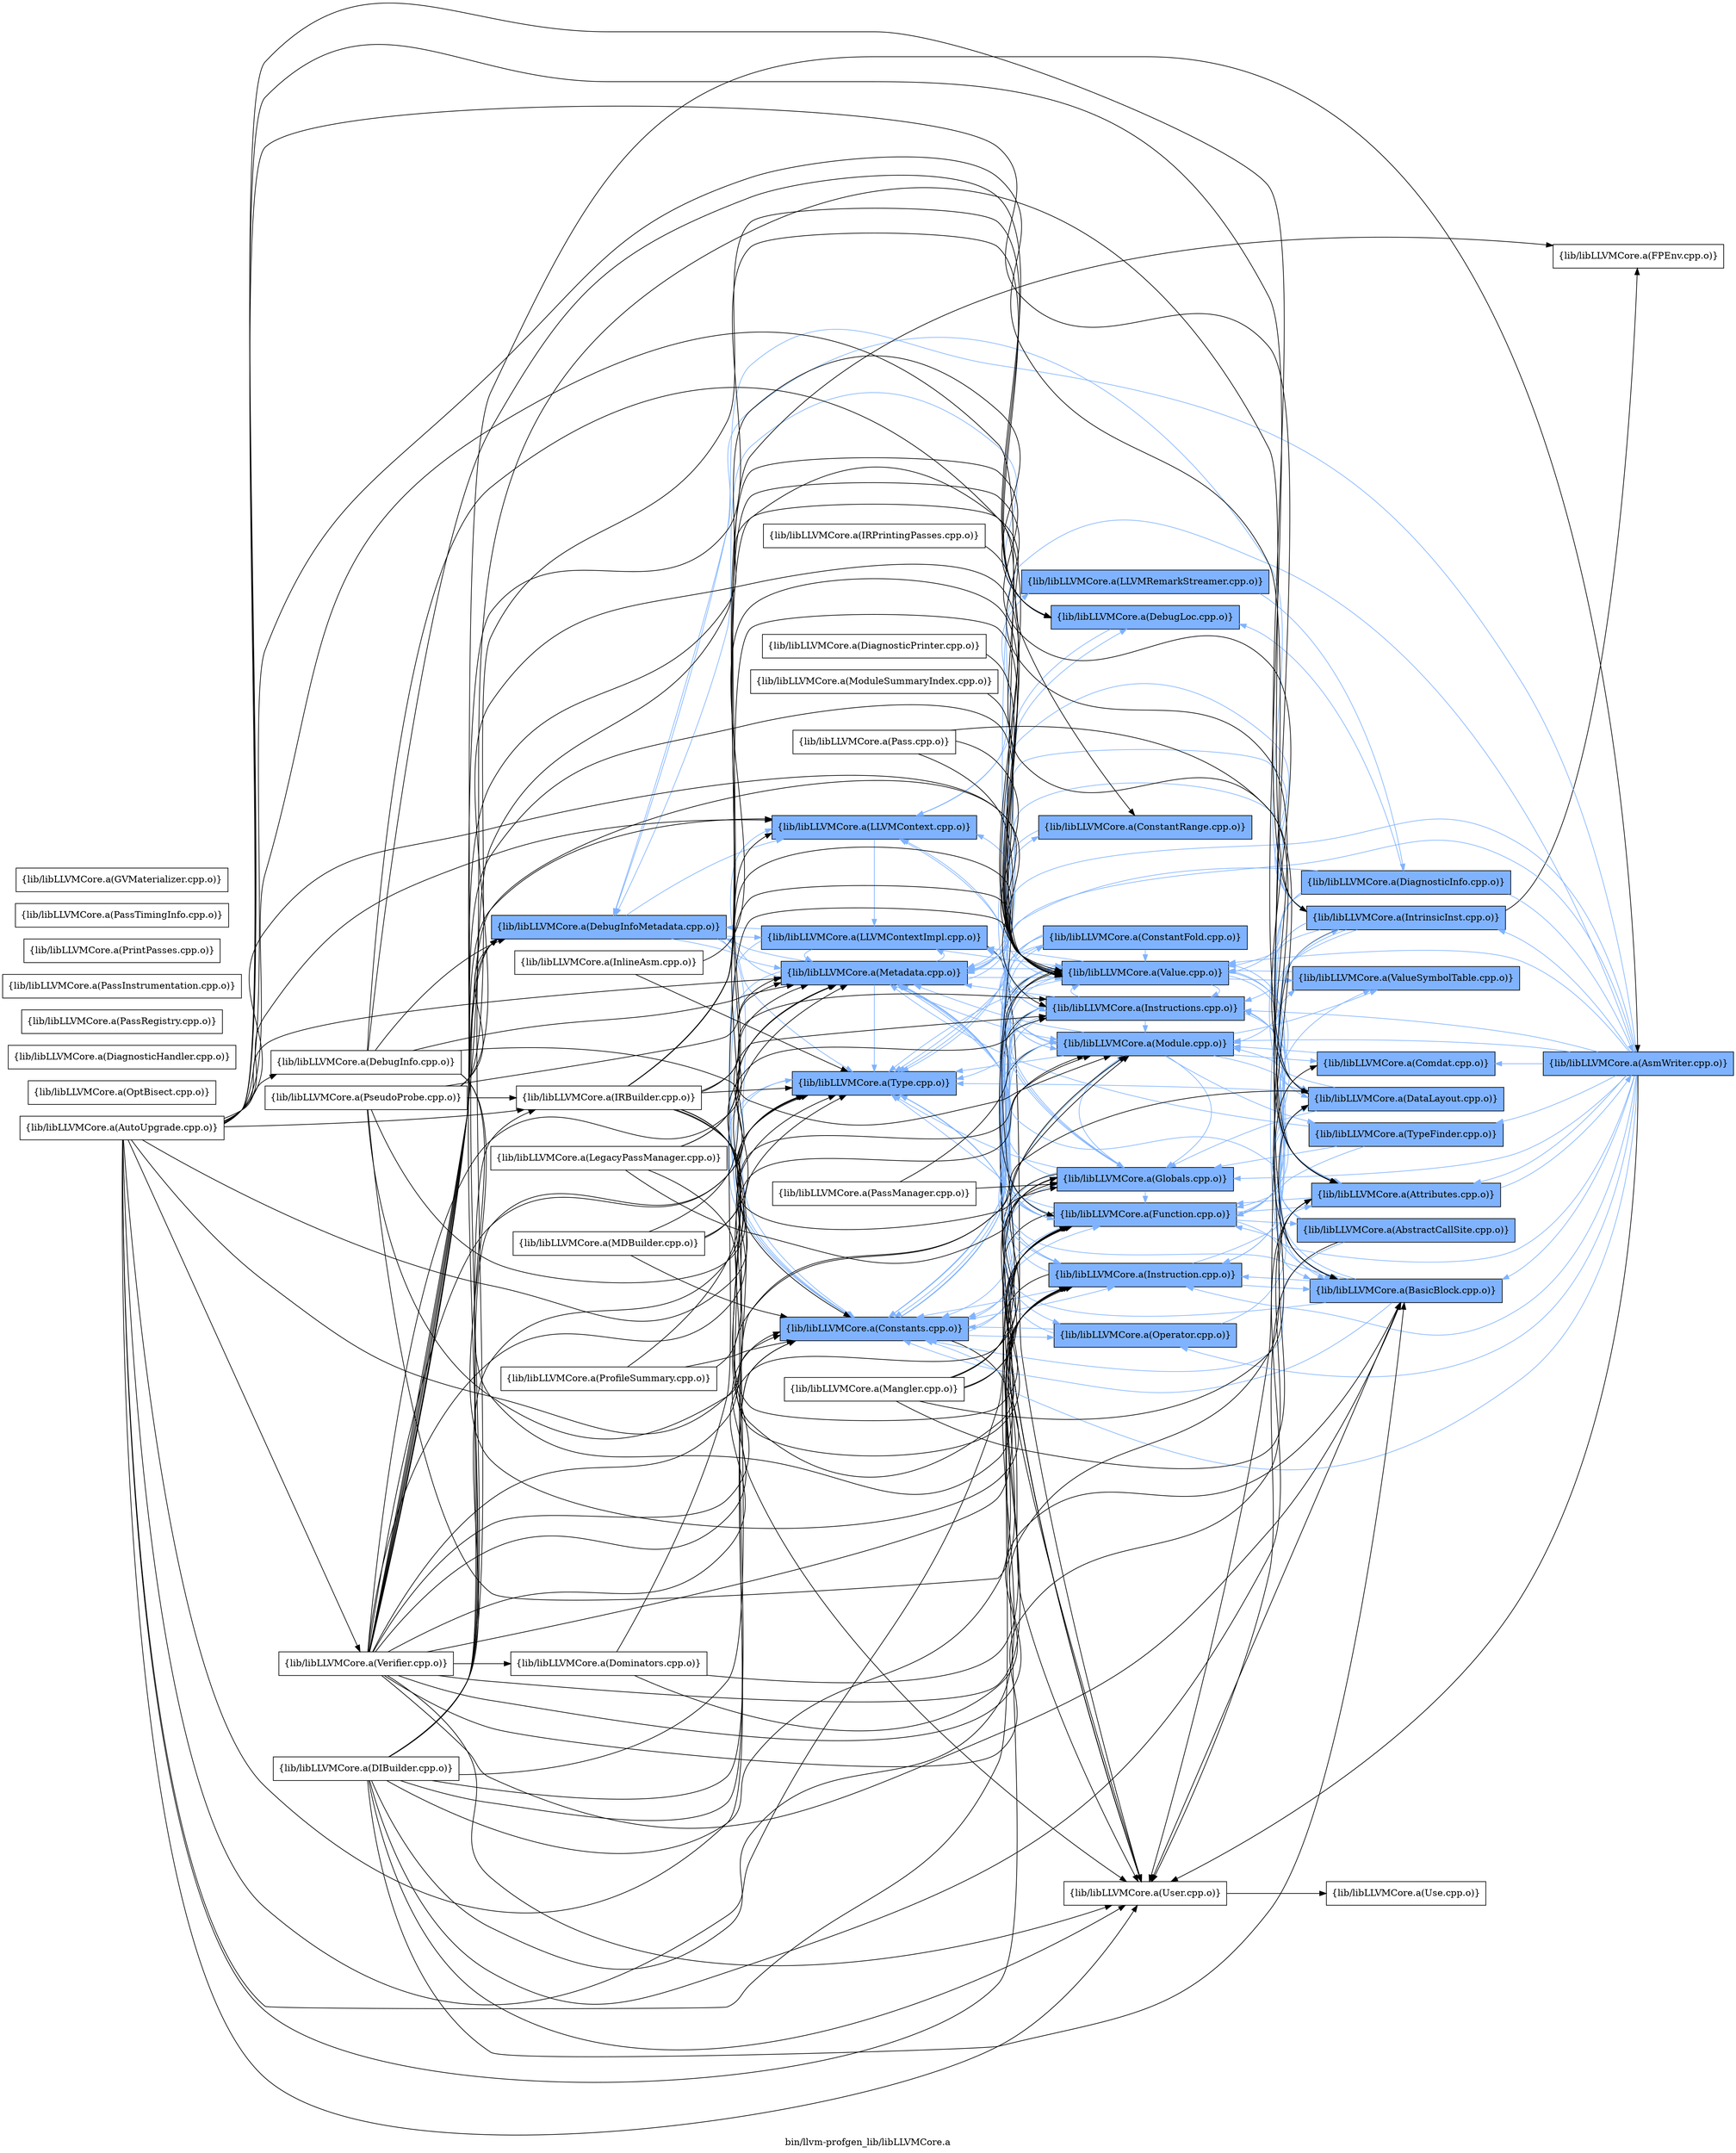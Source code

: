 digraph "bin/llvm-profgen_lib/libLLVMCore.a" {
	label="bin/llvm-profgen_lib/libLLVMCore.a";
	rankdir=LR;
	{ rank=same; Node0x56283beef578;  }
	{ rank=same; Node0x56283beef2f8; Node0x56283bef2ef8; Node0x56283bef3678; Node0x56283bef5ab8; Node0x56283bef52e8;  }
	{ rank=same; Node0x56283bef0e78; Node0x56283bef0428; Node0x56283beef618; Node0x56283beeee98; Node0x56283beeb1a8; Node0x56283bef1ff8; Node0x56283bef70e8; Node0x56283bef7d18; Node0x56283bef4708; Node0x56283bee5a28; Node0x56283bef2368; Node0x56283bef7778;  }
	{ rank=same; Node0x56283bef3218; Node0x56283bef89e8; Node0x56283bef41b8; Node0x56283bee5528; Node0x56283bef7c28; Node0x56283bef8948; Node0x56283bef2778; Node0x56283bef23b8; Node0x56283bee6f18; Node0x56283bef83f8;  }
	{ rank=same; Node0x56283beef578;  }
	{ rank=same; Node0x56283beef2f8; Node0x56283bef2ef8; Node0x56283bef3678; Node0x56283bef5ab8; Node0x56283bef52e8;  }
	{ rank=same; Node0x56283bef0e78; Node0x56283bef0428; Node0x56283beef618; Node0x56283beeee98; Node0x56283beeb1a8; Node0x56283bef1ff8; Node0x56283bef70e8; Node0x56283bef7d18; Node0x56283bef4708; Node0x56283bee5a28; Node0x56283bef2368; Node0x56283bef7778;  }
	{ rank=same; Node0x56283bef3218; Node0x56283bef89e8; Node0x56283bef41b8; Node0x56283bee5528; Node0x56283bef7c28; Node0x56283bef8948; Node0x56283bef2778; Node0x56283bef23b8; Node0x56283bee6f18; Node0x56283bef83f8;  }

	Node0x56283beef578 [shape=record,shape=box,group=1,style=filled,fillcolor="0.600000 0.5 1",label="{lib/libLLVMCore.a(DebugInfoMetadata.cpp.o)}"];
	Node0x56283beef578 -> Node0x56283beef2f8[color="0.600000 0.5 1"];
	Node0x56283beef578 -> Node0x56283bef2ef8[color="0.600000 0.5 1"];
	Node0x56283beef578 -> Node0x56283bef3678[color="0.600000 0.5 1"];
	Node0x56283beef578 -> Node0x56283bef5ab8[color="0.600000 0.5 1"];
	Node0x56283beef578 -> Node0x56283bef52e8[color="0.600000 0.5 1"];
	Node0x56283beef2f8 [shape=record,shape=box,group=1,style=filled,fillcolor="0.600000 0.5 1",label="{lib/libLLVMCore.a(Metadata.cpp.o)}"];
	Node0x56283beef2f8 -> Node0x56283beef578[color="0.600000 0.5 1"];
	Node0x56283beef2f8 -> Node0x56283bef0e78[color="0.600000 0.5 1"];
	Node0x56283beef2f8 -> Node0x56283bef2ef8[color="0.600000 0.5 1"];
	Node0x56283beef2f8 -> Node0x56283bef3678[color="0.600000 0.5 1"];
	Node0x56283beef2f8 -> Node0x56283bef0428[color="0.600000 0.5 1"];
	Node0x56283beef2f8 -> Node0x56283beef618[color="0.600000 0.5 1"];
	Node0x56283beef2f8 -> Node0x56283beeee98[color="0.600000 0.5 1"];
	Node0x56283beef2f8 -> Node0x56283bef5ab8[color="0.600000 0.5 1"];
	Node0x56283beef2f8 -> Node0x56283bef52e8[color="0.600000 0.5 1"];
	Node0x56283bef0428 [shape=record,shape=box,group=1,style=filled,fillcolor="0.600000 0.5 1",label="{lib/libLLVMCore.a(Value.cpp.o)}"];
	Node0x56283bef0428 -> Node0x56283beef2f8[color="0.600000 0.5 1"];
	Node0x56283bef0428 -> Node0x56283beeb1a8[color="0.600000 0.5 1"];
	Node0x56283bef0428 -> Node0x56283bef3218[color="0.600000 0.5 1"];
	Node0x56283bef0428 -> Node0x56283bef2ef8[color="0.600000 0.5 1"];
	Node0x56283bef0428 -> Node0x56283bef3678[color="0.600000 0.5 1"];
	Node0x56283bef0428 -> Node0x56283bef1ff8;
	Node0x56283bef0428 -> Node0x56283bef70e8[color="0.600000 0.5 1"];
	Node0x56283bef0428 -> Node0x56283bef7d18[color="0.600000 0.5 1"];
	Node0x56283bef0428 -> Node0x56283bef89e8[color="0.600000 0.5 1"];
	Node0x56283bef0428 -> Node0x56283bef4708[color="0.600000 0.5 1"];
	Node0x56283bef0428 -> Node0x56283bef41b8[color="0.600000 0.5 1"];
	Node0x56283bef0428 -> Node0x56283bef5ab8[color="0.600000 0.5 1"];
	Node0x56283bef0428 -> Node0x56283bef52e8[color="0.600000 0.5 1"];
	Node0x56283bef0428 -> Node0x56283bee5528[color="0.600000 0.5 1"];
	Node0x56283beef618 [shape=record,shape=box,group=1,style=filled,fillcolor="0.600000 0.5 1",label="{lib/libLLVMCore.a(DebugLoc.cpp.o)}"];
	Node0x56283beef618 -> Node0x56283beef578[color="0.600000 0.5 1"];
	Node0x56283beef618 -> Node0x56283beef2f8[color="0.600000 0.5 1"];
	Node0x56283bef41b8 [shape=record,shape=box,group=1,style=filled,fillcolor="0.600000 0.5 1",label="{lib/libLLVMCore.a(Attributes.cpp.o)}"];
	Node0x56283bef41b8 -> Node0x56283bef7d18[color="0.600000 0.5 1"];
	Node0x56283bef41b8 -> Node0x56283bef4e38[color="0.600000 0.5 1"];
	Node0x56283bef2ef8 [shape=record,shape=box,group=1,style=filled,fillcolor="0.600000 0.5 1",label="{lib/libLLVMCore.a(Type.cpp.o)}"];
	Node0x56283bef2ef8 -> Node0x56283bef3678[color="0.600000 0.5 1"];
	Node0x56283bef3678 [shape=record,shape=box,group=1,style=filled,fillcolor="0.600000 0.5 1",label="{lib/libLLVMCore.a(Constants.cpp.o)}"];
	Node0x56283bef3678 -> Node0x56283beeb1a8[color="0.600000 0.5 1"];
	Node0x56283bef3678 -> Node0x56283bef2ef8[color="0.600000 0.5 1"];
	Node0x56283bef3678 -> Node0x56283bef1ff8;
	Node0x56283bef3678 -> Node0x56283bef0428[color="0.600000 0.5 1"];
	Node0x56283bef3678 -> Node0x56283bef70e8[color="0.600000 0.5 1"];
	Node0x56283bef3678 -> Node0x56283bef7d18[color="0.600000 0.5 1"];
	Node0x56283bef3678 -> Node0x56283bef4708[color="0.600000 0.5 1"];
	Node0x56283bef3678 -> Node0x56283bee5a28[color="0.600000 0.5 1"];
	Node0x56283bef3678 -> Node0x56283bef2368[color="0.600000 0.5 1"];
	Node0x56283bef5ab8 [shape=record,shape=box,group=1,style=filled,fillcolor="0.600000 0.5 1",label="{lib/libLLVMCore.a(LLVMContext.cpp.o)}"];
	Node0x56283bef5ab8 -> Node0x56283bef52e8[color="0.600000 0.5 1"];
	Node0x56283bef5ab8 -> Node0x56283bef7778[color="0.600000 0.5 1"];
	Node0x56283bef52e8 [shape=record,shape=box,group=1,style=filled,fillcolor="0.600000 0.5 1",label="{lib/libLLVMCore.a(LLVMContextImpl.cpp.o)}"];
	Node0x56283bef52e8 -> Node0x56283beef578[color="0.600000 0.5 1"];
	Node0x56283bef52e8 -> Node0x56283beef2f8[color="0.600000 0.5 1"];
	Node0x56283bef52e8 -> Node0x56283bef3678[color="0.600000 0.5 1"];
	Node0x56283bef52e8 -> Node0x56283bef1ff8;
	Node0x56283bef52e8 -> Node0x56283bef0428[color="0.600000 0.5 1"];
	Node0x56283bef52e8 -> Node0x56283beeee98[color="0.600000 0.5 1"];
	Node0x56283bef0e78 [shape=record,shape=box,group=1,style=filled,fillcolor="0.600000 0.5 1",label="{lib/libLLVMCore.a(ConstantRange.cpp.o)}"];
	Node0x56283bef0e78 -> Node0x56283beeb1a8[color="0.600000 0.5 1"];
	Node0x56283beeee98 [shape=record,shape=box,group=1,style=filled,fillcolor="0.600000 0.5 1",label="{lib/libLLVMCore.a(Module.cpp.o)}"];
	Node0x56283beeee98 -> Node0x56283beef2f8[color="0.600000 0.5 1"];
	Node0x56283beeee98 -> Node0x56283bef3218[color="0.600000 0.5 1"];
	Node0x56283beeee98 -> Node0x56283bef2ef8[color="0.600000 0.5 1"];
	Node0x56283beeee98 -> Node0x56283bef3678[color="0.600000 0.5 1"];
	Node0x56283beeee98 -> Node0x56283bef1ff8;
	Node0x56283beeee98 -> Node0x56283bef0428[color="0.600000 0.5 1"];
	Node0x56283beeee98 -> Node0x56283bef70e8[color="0.600000 0.5 1"];
	Node0x56283beeee98 -> Node0x56283bef7d18[color="0.600000 0.5 1"];
	Node0x56283beeee98 -> Node0x56283bef5ab8[color="0.600000 0.5 1"];
	Node0x56283beeee98 -> Node0x56283bef7c28[color="0.600000 0.5 1"];
	Node0x56283beeee98 -> Node0x56283bef8948[color="0.600000 0.5 1"];
	Node0x56283beeee98 -> Node0x56283bee5528[color="0.600000 0.5 1"];
	Node0x56283beeb1a8 [shape=record,shape=box,group=1,style=filled,fillcolor="0.600000 0.5 1",label="{lib/libLLVMCore.a(Instructions.cpp.o)}"];
	Node0x56283beeb1a8 -> Node0x56283beef2f8[color="0.600000 0.5 1"];
	Node0x56283beeb1a8 -> Node0x56283bef3218[color="0.600000 0.5 1"];
	Node0x56283beeb1a8 -> Node0x56283bef2ef8[color="0.600000 0.5 1"];
	Node0x56283beeb1a8 -> Node0x56283bef3678[color="0.600000 0.5 1"];
	Node0x56283beeb1a8 -> Node0x56283bef1ff8;
	Node0x56283beeb1a8 -> Node0x56283bef0428[color="0.600000 0.5 1"];
	Node0x56283beeb1a8 -> Node0x56283beeee98[color="0.600000 0.5 1"];
	Node0x56283beeb1a8 -> Node0x56283bef7d18[color="0.600000 0.5 1"];
	Node0x56283beeb1a8 -> Node0x56283bef89e8[color="0.600000 0.5 1"];
	Node0x56283beeb1a8 -> Node0x56283bef4708[color="0.600000 0.5 1"];
	Node0x56283beeb1a8 -> Node0x56283bef41b8[color="0.600000 0.5 1"];
	Node0x56283beeb1a8 -> Node0x56283bef52e8[color="0.600000 0.5 1"];
	Node0x56283bef3218 [shape=record,shape=box,group=1,style=filled,fillcolor="0.600000 0.5 1",label="{lib/libLLVMCore.a(DataLayout.cpp.o)}"];
	Node0x56283bef3218 -> Node0x56283bef2ef8[color="0.600000 0.5 1"];
	Node0x56283bef3218 -> Node0x56283beeee98[color="0.600000 0.5 1"];
	Node0x56283bef3218 -> Node0x56283bef70e8[color="0.600000 0.5 1"];
	Node0x56283bef1ff8 [shape=record,shape=box,group=0,label="{lib/libLLVMCore.a(User.cpp.o)}"];
	Node0x56283bef1ff8 -> Node0x56283bef2778;
	Node0x56283bef7d18 [shape=record,shape=box,group=1,style=filled,fillcolor="0.600000 0.5 1",label="{lib/libLLVMCore.a(Function.cpp.o)}"];
	Node0x56283bef7d18 -> Node0x56283beef2f8[color="0.600000 0.5 1"];
	Node0x56283bef7d18 -> Node0x56283beeb1a8[color="0.600000 0.5 1"];
	Node0x56283bef7d18 -> Node0x56283bef3218[color="0.600000 0.5 1"];
	Node0x56283bef7d18 -> Node0x56283bef2ef8[color="0.600000 0.5 1"];
	Node0x56283bef7d18 -> Node0x56283bef3678[color="0.600000 0.5 1"];
	Node0x56283bef7d18 -> Node0x56283bef1ff8;
	Node0x56283bef7d18 -> Node0x56283bef23b8[color="0.600000 0.5 1"];
	Node0x56283bef7d18 -> Node0x56283bef0428[color="0.600000 0.5 1"];
	Node0x56283bef7d18 -> Node0x56283beeee98[color="0.600000 0.5 1"];
	Node0x56283bef7d18 -> Node0x56283bef89e8[color="0.600000 0.5 1"];
	Node0x56283bef7d18 -> Node0x56283bef41b8[color="0.600000 0.5 1"];
	Node0x56283bef7d18 -> Node0x56283bef5ab8[color="0.600000 0.5 1"];
	Node0x56283bef7d18 -> Node0x56283bee5528[color="0.600000 0.5 1"];
	Node0x56283bef7d18 -> Node0x56283bee6f18[color="0.600000 0.5 1"];
	Node0x56283bef89e8 [shape=record,shape=box,group=1,style=filled,fillcolor="0.600000 0.5 1",label="{lib/libLLVMCore.a(BasicBlock.cpp.o)}"];
	Node0x56283bef89e8 -> Node0x56283beef2f8[color="0.600000 0.5 1"];
	Node0x56283bef89e8 -> Node0x56283bef2ef8[color="0.600000 0.5 1"];
	Node0x56283bef89e8 -> Node0x56283bef3678[color="0.600000 0.5 1"];
	Node0x56283bef89e8 -> Node0x56283bef1ff8;
	Node0x56283bef89e8 -> Node0x56283bef0428[color="0.600000 0.5 1"];
	Node0x56283bef89e8 -> Node0x56283bef4708[color="0.600000 0.5 1"];
	Node0x56283bef89e8 -> Node0x56283bee5528[color="0.600000 0.5 1"];
	Node0x56283bef4708 [shape=record,shape=box,group=1,style=filled,fillcolor="0.600000 0.5 1",label="{lib/libLLVMCore.a(Instruction.cpp.o)}"];
	Node0x56283bef4708 -> Node0x56283beef2f8[color="0.600000 0.5 1"];
	Node0x56283bef4708 -> Node0x56283beeb1a8[color="0.600000 0.5 1"];
	Node0x56283bef4708 -> Node0x56283bef3678[color="0.600000 0.5 1"];
	Node0x56283bef4708 -> Node0x56283bef1ff8;
	Node0x56283bef4708 -> Node0x56283bef0428[color="0.600000 0.5 1"];
	Node0x56283bef4708 -> Node0x56283bef89e8[color="0.600000 0.5 1"];
	Node0x56283bef4708 -> Node0x56283bef41b8[color="0.600000 0.5 1"];
	Node0x56283bef70e8 [shape=record,shape=box,group=1,style=filled,fillcolor="0.600000 0.5 1",label="{lib/libLLVMCore.a(Globals.cpp.o)}"];
	Node0x56283bef70e8 -> Node0x56283beef2f8[color="0.600000 0.5 1"];
	Node0x56283bef70e8 -> Node0x56283bef2ef8[color="0.600000 0.5 1"];
	Node0x56283bef70e8 -> Node0x56283bef3678[color="0.600000 0.5 1"];
	Node0x56283bef70e8 -> Node0x56283bef1ff8;
	Node0x56283bef70e8 -> Node0x56283bef0428[color="0.600000 0.5 1"];
	Node0x56283bef70e8 -> Node0x56283beeee98[color="0.600000 0.5 1"];
	Node0x56283bef70e8 -> Node0x56283bef7d18[color="0.600000 0.5 1"];
	Node0x56283bee5a28 [shape=record,shape=box,group=1,style=filled,fillcolor="0.600000 0.5 1",label="{lib/libLLVMCore.a(Operator.cpp.o)}"];
	Node0x56283bee5a28 -> Node0x56283bef3218[color="0.600000 0.5 1"];
	Node0x56283bee5a28 -> Node0x56283bef2ef8[color="0.600000 0.5 1"];
	Node0x56283bee5a28 -> Node0x56283bef3678[color="0.600000 0.5 1"];
	Node0x56283bef2368 [shape=record,shape=box,group=1,style=filled,fillcolor="0.600000 0.5 1",label="{lib/libLLVMCore.a(ConstantFold.cpp.o)}"];
	Node0x56283bef2368 -> Node0x56283beeb1a8[color="0.600000 0.5 1"];
	Node0x56283bef2368 -> Node0x56283bef2ef8[color="0.600000 0.5 1"];
	Node0x56283bef2368 -> Node0x56283bef3678[color="0.600000 0.5 1"];
	Node0x56283bef2368 -> Node0x56283bef0428[color="0.600000 0.5 1"];
	Node0x56283bef2368 -> Node0x56283beeee98[color="0.600000 0.5 1"];
	Node0x56283bef2368 -> Node0x56283bef70e8[color="0.600000 0.5 1"];
	Node0x56283bef2368 -> Node0x56283bef7d18[color="0.600000 0.5 1"];
	Node0x56283bef2368 -> Node0x56283bee5a28[color="0.600000 0.5 1"];
	Node0x56283bef2778 [shape=record,shape=box,group=0,label="{lib/libLLVMCore.a(Use.cpp.o)}"];
	Node0x56283bef23b8 [shape=record,shape=box,group=1,style=filled,fillcolor="0.600000 0.5 1",label="{lib/libLLVMCore.a(IntrinsicInst.cpp.o)}"];
	Node0x56283bef23b8 -> Node0x56283beef578[color="0.600000 0.5 1"];
	Node0x56283bef23b8 -> Node0x56283beef2f8[color="0.600000 0.5 1"];
	Node0x56283bef23b8 -> Node0x56283beeb1a8[color="0.600000 0.5 1"];
	Node0x56283bef23b8 -> Node0x56283bef3218[color="0.600000 0.5 1"];
	Node0x56283bef23b8 -> Node0x56283bef2ef8[color="0.600000 0.5 1"];
	Node0x56283bef23b8 -> Node0x56283bef3678[color="0.600000 0.5 1"];
	Node0x56283bef23b8 -> Node0x56283bef1ff8;
	Node0x56283bef23b8 -> Node0x56283bef0428[color="0.600000 0.5 1"];
	Node0x56283bef23b8 -> Node0x56283beeee98[color="0.600000 0.5 1"];
	Node0x56283bef23b8 -> Node0x56283bef89e8[color="0.600000 0.5 1"];
	Node0x56283bef23b8 -> Node0x56283bef4708[color="0.600000 0.5 1"];
	Node0x56283bef23b8 -> Node0x56283bef5658;
	Node0x56283bef5658 [shape=record,shape=box,group=0,label="{lib/libLLVMCore.a(FPEnv.cpp.o)}"];
	Node0x56283bee5528 [shape=record,shape=box,group=1,style=filled,fillcolor="0.600000 0.5 1",label="{lib/libLLVMCore.a(ValueSymbolTable.cpp.o)}"];
	Node0x56283bee5528 -> Node0x56283bef0428[color="0.600000 0.5 1"];
	Node0x56283bef1508 [shape=record,shape=box,group=0,label="{lib/libLLVMCore.a(DebugInfo.cpp.o)}"];
	Node0x56283bef1508 -> Node0x56283beef578;
	Node0x56283bef1508 -> Node0x56283beef2f8;
	Node0x56283bef1508 -> Node0x56283bef0428;
	Node0x56283bef1508 -> Node0x56283beef618;
	Node0x56283bef1508 -> Node0x56283beeee98;
	Node0x56283bef1508 -> Node0x56283bef7d18;
	Node0x56283bef1508 -> Node0x56283bef4708;
	Node0x56283bef7c28 [shape=record,shape=box,group=1,style=filled,fillcolor="0.600000 0.5 1",label="{lib/libLLVMCore.a(Comdat.cpp.o)}"];
	Node0x56283bef7c28 -> Node0x56283beeee98[color="0.600000 0.5 1"];
	Node0x56283bef8948 [shape=record,shape=box,group=1,style=filled,fillcolor="0.600000 0.5 1",label="{lib/libLLVMCore.a(TypeFinder.cpp.o)}"];
	Node0x56283bef8948 -> Node0x56283beef2f8[color="0.600000 0.5 1"];
	Node0x56283bef8948 -> Node0x56283bef70e8[color="0.600000 0.5 1"];
	Node0x56283bef8948 -> Node0x56283bef7d18[color="0.600000 0.5 1"];
	Node0x56283bee6f18 [shape=record,shape=box,group=1,style=filled,fillcolor="0.600000 0.5 1",label="{lib/libLLVMCore.a(AbstractCallSite.cpp.o)}"];
	Node0x56283bee6f18 -> Node0x56283beef2f8[color="0.600000 0.5 1"];
	Node0x56283bee6f18 -> Node0x56283beeb1a8[color="0.600000 0.5 1"];
	Node0x56283bee6f18 -> Node0x56283bef3678[color="0.600000 0.5 1"];
	Node0x56283bee6f18 -> Node0x56283bef1ff8;
	Node0x56283bef4e38 [shape=record,shape=box,group=1,style=filled,fillcolor="0.600000 0.5 1",label="{lib/libLLVMCore.a(AsmWriter.cpp.o)}"];
	Node0x56283bef4e38 -> Node0x56283beef578[color="0.600000 0.5 1"];
	Node0x56283bef4e38 -> Node0x56283beef2f8[color="0.600000 0.5 1"];
	Node0x56283bef4e38 -> Node0x56283beeb1a8[color="0.600000 0.5 1"];
	Node0x56283bef4e38 -> Node0x56283bef2ef8[color="0.600000 0.5 1"];
	Node0x56283bef4e38 -> Node0x56283bef3678[color="0.600000 0.5 1"];
	Node0x56283bef4e38 -> Node0x56283bef1ff8;
	Node0x56283bef4e38 -> Node0x56283bef23b8[color="0.600000 0.5 1"];
	Node0x56283bef4e38 -> Node0x56283bef0428[color="0.600000 0.5 1"];
	Node0x56283bef4e38 -> Node0x56283beeee98[color="0.600000 0.5 1"];
	Node0x56283bef4e38 -> Node0x56283bef70e8[color="0.600000 0.5 1"];
	Node0x56283bef4e38 -> Node0x56283bef7d18[color="0.600000 0.5 1"];
	Node0x56283bef4e38 -> Node0x56283bef89e8[color="0.600000 0.5 1"];
	Node0x56283bef4e38 -> Node0x56283bef4708[color="0.600000 0.5 1"];
	Node0x56283bef4e38 -> Node0x56283bef41b8[color="0.600000 0.5 1"];
	Node0x56283bef4e38 -> Node0x56283bef5ab8[color="0.600000 0.5 1"];
	Node0x56283bef4e38 -> Node0x56283bef7c28[color="0.600000 0.5 1"];
	Node0x56283bef4e38 -> Node0x56283bef8948[color="0.600000 0.5 1"];
	Node0x56283bef4e38 -> Node0x56283bee5a28[color="0.600000 0.5 1"];
	Node0x56283bef7778 [shape=record,shape=box,group=1,style=filled,fillcolor="0.600000 0.5 1",label="{lib/libLLVMCore.a(LLVMRemarkStreamer.cpp.o)}"];
	Node0x56283bef7778 -> Node0x56283bef0428[color="0.600000 0.5 1"];
	Node0x56283bef7778 -> Node0x56283bef83f8[color="0.600000 0.5 1"];
	Node0x56283bef6008 [shape=record,shape=box,group=0,label="{lib/libLLVMCore.a(OptBisect.cpp.o)}"];
	Node0x56283bee8368 [shape=record,shape=box,group=0,label="{lib/libLLVMCore.a(DiagnosticHandler.cpp.o)}"];
	Node0x56283bee7648 [shape=record,shape=box,group=0,label="{lib/libLLVMCore.a(DiagnosticPrinter.cpp.o)}"];
	Node0x56283bee7648 -> Node0x56283bef0428;
	Node0x56283bef83f8 [shape=record,shape=box,group=1,style=filled,fillcolor="0.600000 0.5 1",label="{lib/libLLVMCore.a(DiagnosticInfo.cpp.o)}"];
	Node0x56283bef83f8 -> Node0x56283beef2f8[color="0.600000 0.5 1"];
	Node0x56283bef83f8 -> Node0x56283bef0428[color="0.600000 0.5 1"];
	Node0x56283bef83f8 -> Node0x56283beef618[color="0.600000 0.5 1"];
	Node0x56283bef83f8 -> Node0x56283bef7d18[color="0.600000 0.5 1"];
	Node0x56283bef83f8 -> Node0x56283bef4708[color="0.600000 0.5 1"];
	Node0x56283bef83f8 -> Node0x56283bef4e38[color="0.600000 0.5 1"];
	Node0x56283bee6158 [shape=record,shape=box,group=0,label="{lib/libLLVMCore.a(ModuleSummaryIndex.cpp.o)}"];
	Node0x56283bee6158 -> Node0x56283bef0428;
	Node0x56283bee6298 [shape=record,shape=box,group=0,label="{lib/libLLVMCore.a(MDBuilder.cpp.o)}"];
	Node0x56283bee6298 -> Node0x56283beef2f8;
	Node0x56283bee6298 -> Node0x56283bef2ef8;
	Node0x56283bee6298 -> Node0x56283bef3678;
	Node0x56283bee6298 -> Node0x56283bef0428;
	Node0x56283bee6a68 [shape=record,shape=box,group=0,label="{lib/libLLVMCore.a(ProfileSummary.cpp.o)}"];
	Node0x56283bee6a68 -> Node0x56283beef2f8;
	Node0x56283bee6a68 -> Node0x56283bef2ef8;
	Node0x56283bee6a68 -> Node0x56283bef3678;
	Node0x56283bee86d8 [shape=record,shape=box,group=0,label="{lib/libLLVMCore.a(DIBuilder.cpp.o)}"];
	Node0x56283bee86d8 -> Node0x56283beef578;
	Node0x56283bee86d8 -> Node0x56283beef2f8;
	Node0x56283bee86d8 -> Node0x56283beeb1a8;
	Node0x56283bee86d8 -> Node0x56283bef2ef8;
	Node0x56283bee86d8 -> Node0x56283bef3678;
	Node0x56283bee86d8 -> Node0x56283bef1ff8;
	Node0x56283bee86d8 -> Node0x56283bef0428;
	Node0x56283bee86d8 -> Node0x56283beef618;
	Node0x56283bee86d8 -> Node0x56283beeee98;
	Node0x56283bee86d8 -> Node0x56283bef7d18;
	Node0x56283bee86d8 -> Node0x56283bef89e8;
	Node0x56283bee86d8 -> Node0x56283bef4708;
	Node0x56283bee86d8 -> Node0x56283bef41b8;
	Node0x56283bee86d8 -> Node0x56283bef5888;
	Node0x56283bef5888 [shape=record,shape=box,group=0,label="{lib/libLLVMCore.a(IRBuilder.cpp.o)}"];
	Node0x56283bef5888 -> Node0x56283beef2f8;
	Node0x56283bef5888 -> Node0x56283beeb1a8;
	Node0x56283bef5888 -> Node0x56283bef3218;
	Node0x56283bef5888 -> Node0x56283bef2ef8;
	Node0x56283bef5888 -> Node0x56283bef3678;
	Node0x56283bef5888 -> Node0x56283bef1ff8;
	Node0x56283bef5888 -> Node0x56283bef0428;
	Node0x56283bef5888 -> Node0x56283bef70e8;
	Node0x56283bef5888 -> Node0x56283bef7d18;
	Node0x56283bef5888 -> Node0x56283bef89e8;
	Node0x56283bef5888 -> Node0x56283bef4708;
	Node0x56283bef5888 -> Node0x56283bef41b8;
	Node0x56283bef5888 -> Node0x56283bef5658;
	Node0x56283bef1828 [shape=record,shape=box,group=0,label="{lib/libLLVMCore.a(PassRegistry.cpp.o)}"];
	Node0x56283bef3858 [shape=record,shape=box,group=0,label="{lib/libLLVMCore.a(PassManager.cpp.o)}"];
	Node0x56283bef3858 -> Node0x56283bef0428;
	Node0x56283bef3858 -> Node0x56283bef70e8;
	Node0x56283bef3178 [shape=record,shape=box,group=0,label="{lib/libLLVMCore.a(PassInstrumentation.cpp.o)}"];
	Node0x56283bef00b8 [shape=record,shape=box,group=0,label="{lib/libLLVMCore.a(Pass.cpp.o)}"];
	Node0x56283bef00b8 -> Node0x56283bef0428;
	Node0x56283bef00b8 -> Node0x56283bef7d18;
	Node0x56283bef00b8 -> Node0x56283bef41b8;
	Node0x56283beefa78 [shape=record,shape=box,group=0,label="{lib/libLLVMCore.a(IRPrintingPasses.cpp.o)}"];
	Node0x56283beefa78 -> Node0x56283bef0428;
	Node0x56283beef348 [shape=record,shape=box,group=0,label="{lib/libLLVMCore.a(PrintPasses.cpp.o)}"];
	Node0x56283bef1378 [shape=record,shape=box,group=0,label="{lib/libLLVMCore.a(LegacyPassManager.cpp.o)}"];
	Node0x56283bef1378 -> Node0x56283bef0428;
	Node0x56283bef1378 -> Node0x56283bef70e8;
	Node0x56283bef1378 -> Node0x56283bef7d18;
	Node0x56283bef1378 -> Node0x56283bef5ab8;
	Node0x56283beead48 [shape=record,shape=box,group=0,label="{lib/libLLVMCore.a(PassTimingInfo.cpp.o)}"];
	Node0x56283beea168 [shape=record,shape=box,group=0,label="{lib/libLLVMCore.a(PseudoProbe.cpp.o)}"];
	Node0x56283beea168 -> Node0x56283beef578;
	Node0x56283beea168 -> Node0x56283beef2f8;
	Node0x56283beea168 -> Node0x56283bef2ef8;
	Node0x56283beea168 -> Node0x56283bef3678;
	Node0x56283beea168 -> Node0x56283bef0428;
	Node0x56283beea168 -> Node0x56283beef618;
	Node0x56283beea168 -> Node0x56283bef4708;
	Node0x56283beea168 -> Node0x56283bef5888;
	Node0x56283beee588 [shape=record,shape=box,group=0,label="{lib/libLLVMCore.a(Dominators.cpp.o)}"];
	Node0x56283beee588 -> Node0x56283bef0428;
	Node0x56283beee588 -> Node0x56283bef89e8;
	Node0x56283beee588 -> Node0x56283bef4708;
	Node0x56283bee8ef8 [shape=record,shape=box,group=0,label="{lib/libLLVMCore.a(Mangler.cpp.o)}"];
	Node0x56283bee8ef8 -> Node0x56283bef3218;
	Node0x56283bee8ef8 -> Node0x56283bef0428;
	Node0x56283bee8ef8 -> Node0x56283beeee98;
	Node0x56283bee8ef8 -> Node0x56283bef70e8;
	Node0x56283bee8ef8 -> Node0x56283bef7d18;
	Node0x56283bee8ef8 -> Node0x56283bef41b8;
	Node0x56283beec418 [shape=record,shape=box,group=0,label="{lib/libLLVMCore.a(InlineAsm.cpp.o)}"];
	Node0x56283beec418 -> Node0x56283bef2ef8;
	Node0x56283beec418 -> Node0x56283bef0428;
	Node0x56283bee7d78 [shape=record,shape=box,group=0,label="{lib/libLLVMCore.a(AutoUpgrade.cpp.o)}"];
	Node0x56283bee7d78 -> Node0x56283beef2f8;
	Node0x56283bee7d78 -> Node0x56283beeb1a8;
	Node0x56283bee7d78 -> Node0x56283bef3218;
	Node0x56283bee7d78 -> Node0x56283bef2ef8;
	Node0x56283bee7d78 -> Node0x56283bef3678;
	Node0x56283bee7d78 -> Node0x56283bef1ff8;
	Node0x56283bee7d78 -> Node0x56283bef23b8;
	Node0x56283bee7d78 -> Node0x56283bef0428;
	Node0x56283bee7d78 -> Node0x56283bef1508;
	Node0x56283bee7d78 -> Node0x56283beeee98;
	Node0x56283bee7d78 -> Node0x56283bef70e8;
	Node0x56283bee7d78 -> Node0x56283bef7d18;
	Node0x56283bee7d78 -> Node0x56283bef89e8;
	Node0x56283bee7d78 -> Node0x56283bef4708;
	Node0x56283bee7d78 -> Node0x56283bef41b8;
	Node0x56283bee7d78 -> Node0x56283bef5ab8;
	Node0x56283bee7d78 -> Node0x56283bef5888;
	Node0x56283bee7d78 -> Node0x56283bee84f8;
	Node0x56283bee84f8 [shape=record,shape=box,group=0,label="{lib/libLLVMCore.a(Verifier.cpp.o)}"];
	Node0x56283bee84f8 -> Node0x56283beef578;
	Node0x56283bee84f8 -> Node0x56283beef2f8;
	Node0x56283bee84f8 -> Node0x56283bef0e78;
	Node0x56283bee84f8 -> Node0x56283beeb1a8;
	Node0x56283bee84f8 -> Node0x56283bef3218;
	Node0x56283bee84f8 -> Node0x56283bef2ef8;
	Node0x56283bee84f8 -> Node0x56283bef3678;
	Node0x56283bee84f8 -> Node0x56283bef1ff8;
	Node0x56283bee84f8 -> Node0x56283bef23b8;
	Node0x56283bee84f8 -> Node0x56283bef0428;
	Node0x56283bee84f8 -> Node0x56283beef618;
	Node0x56283bee84f8 -> Node0x56283beeee98;
	Node0x56283bee84f8 -> Node0x56283bef70e8;
	Node0x56283bee84f8 -> Node0x56283bef7d18;
	Node0x56283bee84f8 -> Node0x56283bef89e8;
	Node0x56283bee84f8 -> Node0x56283bef4708;
	Node0x56283bee84f8 -> Node0x56283bef41b8;
	Node0x56283bee84f8 -> Node0x56283bef4e38;
	Node0x56283bee84f8 -> Node0x56283bef5ab8;
	Node0x56283bee84f8 -> Node0x56283bef7c28;
	Node0x56283bee84f8 -> Node0x56283beee588;
	Node0x56283bee6478 [shape=record,shape=box,group=0,label="{lib/libLLVMCore.a(GVMaterializer.cpp.o)}"];
}

